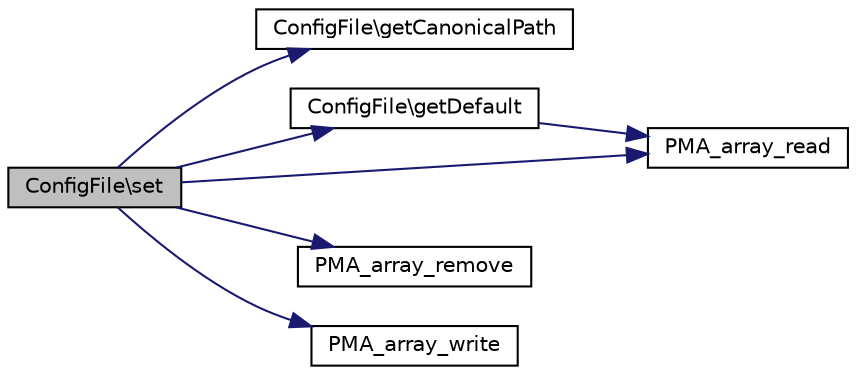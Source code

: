 digraph G
{
  edge [fontname="Helvetica",fontsize="10",labelfontname="Helvetica",labelfontsize="10"];
  node [fontname="Helvetica",fontsize="10",shape=record];
  rankdir="LR";
  Node1 [label="ConfigFile\\set",height=0.2,width=0.4,color="black", fillcolor="grey75", style="filled" fontcolor="black"];
  Node1 -> Node2 [color="midnightblue",fontsize="10",style="solid",fontname="Helvetica"];
  Node2 [label="ConfigFile\\getCanonicalPath",height=0.2,width=0.4,color="black", fillcolor="white", style="filled",URL="$classConfigFile.html#aaee6644e9dee37dda5d4181c08d59057",tooltip="Returns canonical path."];
  Node1 -> Node3 [color="midnightblue",fontsize="10",style="solid",fontname="Helvetica"];
  Node3 [label="ConfigFile\\getDefault",height=0.2,width=0.4,color="black", fillcolor="white", style="filled",URL="$classConfigFile.html#a8d8afd21dd68eba0c7c814d94cf869e5",tooltip="Returns default config value or $default it it&#39;s not set ie."];
  Node3 -> Node4 [color="midnightblue",fontsize="10",style="solid",fontname="Helvetica"];
  Node4 [label="PMA_array_read",height=0.2,width=0.4,color="black", fillcolor="white", style="filled",URL="$core_8lib_8php.html#ad849f510cb114dbba55cdf1da07f04a2",tooltip="Returns value of an element in $array given by $path."];
  Node1 -> Node4 [color="midnightblue",fontsize="10",style="solid",fontname="Helvetica"];
  Node1 -> Node5 [color="midnightblue",fontsize="10",style="solid",fontname="Helvetica"];
  Node5 [label="PMA_array_remove",height=0.2,width=0.4,color="black", fillcolor="white", style="filled",URL="$core_8lib_8php.html#a8368f3b910b45d20931c52ffdc38d629",tooltip="Removes value from an array."];
  Node1 -> Node6 [color="midnightblue",fontsize="10",style="solid",fontname="Helvetica"];
  Node6 [label="PMA_array_write",height=0.2,width=0.4,color="black", fillcolor="white", style="filled",URL="$core_8lib_8php.html#a1ce888f0aa01fee2e9cbb5dcf297415f",tooltip="Stores value in an array."];
}
